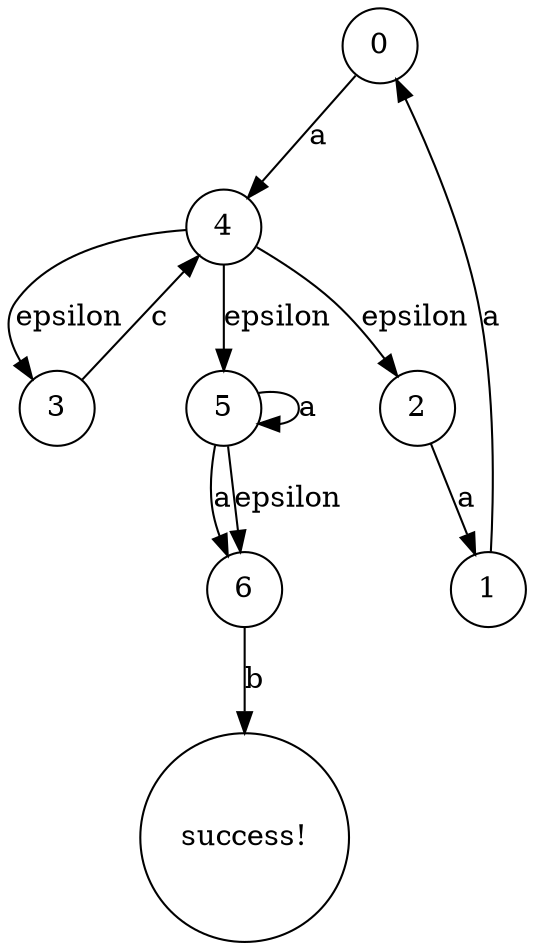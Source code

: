 digraph TestCase8 { 0 [shape=circle,label="0"]; 1 [shape=circle,label="1"]; 2 [shape=circle,label="2"]; 3 [shape=circle,label="3"]; 4 [shape=circle,label="4"]; 5 [shape=circle,label="5"]; 6 [shape=circle,label="6"]; success [shape=circle,label="success!"]; 0 -> 4[label="a"]; 1 -> 0[label="a"]; 2 -> 1[label="a"]; 3 -> 4[label="c"]; 4 -> 2[label="epsilon"]; 4 -> 3[label="epsilon"]; 4 -> 5[label="epsilon"]; 5 -> 5[label="a"]; 5 -> 6[label="a"]; 5 -> 6[label="epsilon"]; 6 -> success[label="b"]; }